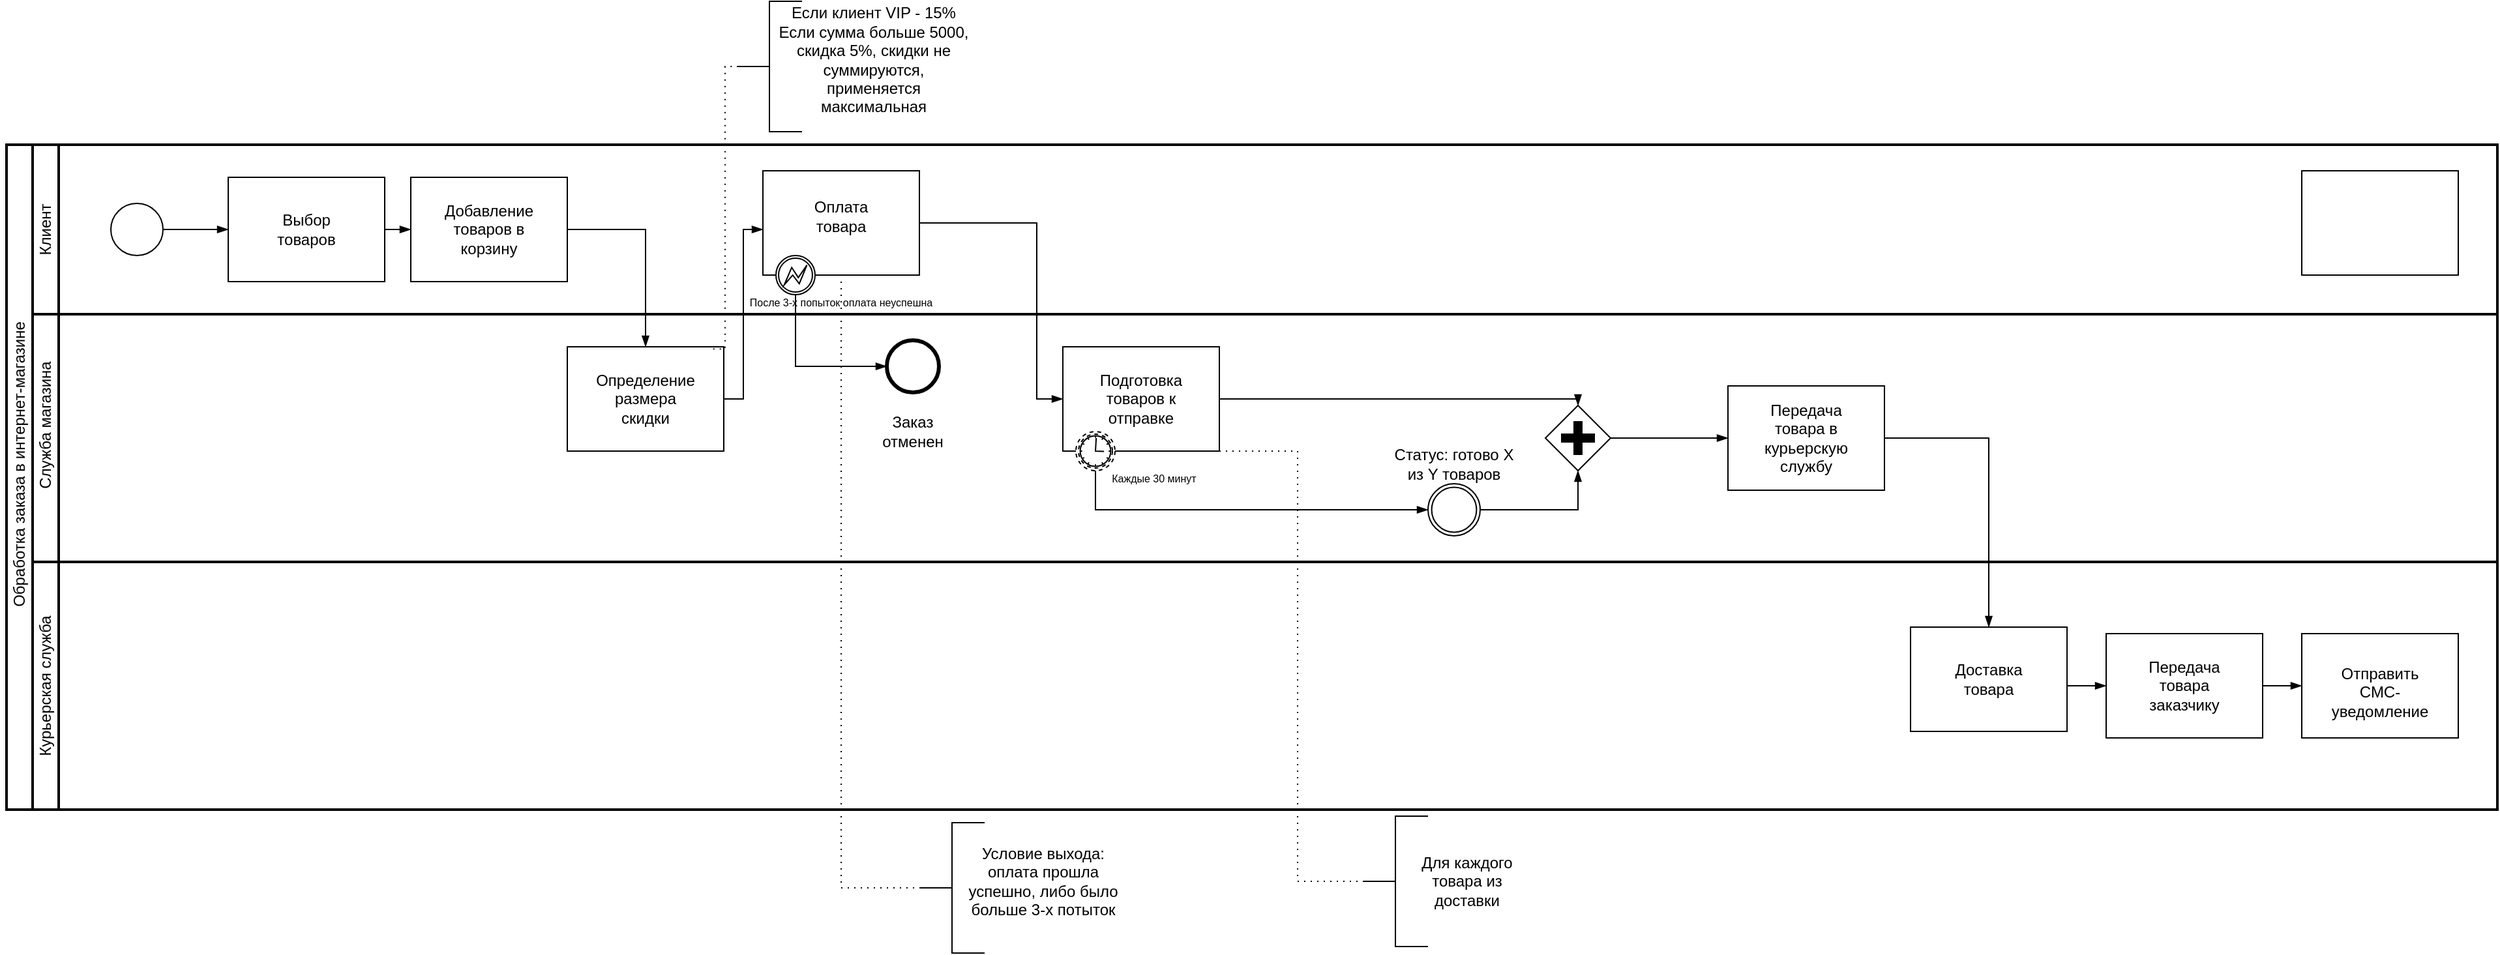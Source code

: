 <mxfile version="27.2.0">
  <diagram name="Page-1" id="du7D3OjFLyRKkL5nQl_-">
    <mxGraphModel dx="5210" dy="2675" grid="1" gridSize="10" guides="1" tooltips="1" connect="1" arrows="1" fold="1" page="1" pageScale="1" pageWidth="850" pageHeight="1100" math="0" shadow="0">
      <root>
        <mxCell id="0" />
        <mxCell id="1" parent="0" />
        <mxCell id="BFCC4vCmTjrf80Ui5FIp-1" value="" style="swimlane;html=1;startSize=20;fontStyle=0;collapsible=0;horizontal=0;swimlaneLine=1;swimlaneFillColor=#ffffff;strokeWidth=2;whiteSpace=wrap;" parent="1" vertex="1">
          <mxGeometry x="90" y="120" width="1910" height="510" as="geometry" />
        </mxCell>
        <mxCell id="BFCC4vCmTjrf80Ui5FIp-2" value="" style="swimlane;html=1;startSize=20;fontStyle=0;collapsible=0;horizontal=0;swimlaneLine=1;swimlaneFillColor=#ffffff;strokeWidth=2;whiteSpace=wrap;" parent="BFCC4vCmTjrf80Ui5FIp-1" vertex="1">
          <mxGeometry x="20" width="1890" height="135" as="geometry" />
        </mxCell>
        <mxCell id="BFCC4vCmTjrf80Ui5FIp-8" value="Клиент" style="text;html=1;strokeColor=none;fillColor=none;align=center;verticalAlign=middle;whiteSpace=wrap;rounded=0;rotation=-90;" parent="BFCC4vCmTjrf80Ui5FIp-2" vertex="1">
          <mxGeometry x="-30" y="50" width="80" height="30" as="geometry" />
        </mxCell>
        <mxCell id="BFCC4vCmTjrf80Ui5FIp-9" value="" style="points=[[0.145,0.145,0],[0.5,0,0],[0.855,0.145,0],[1,0.5,0],[0.855,0.855,0],[0.5,1,0],[0.145,0.855,0],[0,0.5,0]];shape=mxgraph.bpmn.event;html=1;verticalLabelPosition=bottom;labelBackgroundColor=#ffffff;verticalAlign=top;align=center;perimeter=ellipsePerimeter;outlineConnect=0;aspect=fixed;outline=standard;symbol=general;" parent="BFCC4vCmTjrf80Ui5FIp-2" vertex="1">
          <mxGeometry x="60" y="45" width="40" height="40" as="geometry" />
        </mxCell>
        <mxCell id="BFCC4vCmTjrf80Ui5FIp-11" value="" style="edgeStyle=elbowEdgeStyle;fontSize=12;html=1;endArrow=blockThin;endFill=1;rounded=0;exitX=1;exitY=0.5;exitDx=0;exitDy=0;exitPerimeter=0;entryX=0;entryY=0.5;entryDx=0;entryDy=0;entryPerimeter=0;" parent="BFCC4vCmTjrf80Ui5FIp-2" source="BFCC4vCmTjrf80Ui5FIp-9" target="BFCC4vCmTjrf80Ui5FIp-17" edge="1">
          <mxGeometry width="160" relative="1" as="geometry">
            <mxPoint x="200" y="180" as="sourcePoint" />
            <mxPoint x="130" y="65" as="targetPoint" />
          </mxGeometry>
        </mxCell>
        <mxCell id="BFCC4vCmTjrf80Ui5FIp-17" value="" style="points=[[0.25,0,0],[0.5,0,0],[0.75,0,0],[1,0.25,0],[1,0.5,0],[1,0.75,0],[0.75,1,0],[0.5,1,0],[0.25,1,0],[0,0.75,0],[0,0.5,0],[0,0.25,0]];shape=mxgraph.bpmn.task2;whiteSpace=wrap;rectStyle=rounded;size=10;html=1;container=1;expand=0;collapsible=0;taskMarker=user;" parent="BFCC4vCmTjrf80Ui5FIp-2" vertex="1">
          <mxGeometry x="150" y="25" width="120" height="80" as="geometry" />
        </mxCell>
        <mxCell id="BFCC4vCmTjrf80Ui5FIp-20" value="Выбор товаров" style="text;html=1;align=center;verticalAlign=middle;whiteSpace=wrap;rounded=0;" parent="BFCC4vCmTjrf80Ui5FIp-17" vertex="1">
          <mxGeometry x="30" y="25" width="60" height="30" as="geometry" />
        </mxCell>
        <mxCell id="BFCC4vCmTjrf80Ui5FIp-18" value="" style="points=[[0.25,0,0],[0.5,0,0],[0.75,0,0],[1,0.25,0],[1,0.5,0],[1,0.75,0],[0.75,1,0],[0.5,1,0],[0.25,1,0],[0,0.75,0],[0,0.5,0],[0,0.25,0]];shape=mxgraph.bpmn.task2;whiteSpace=wrap;rectStyle=rounded;size=10;html=1;container=1;expand=0;collapsible=0;taskMarker=user;" parent="BFCC4vCmTjrf80Ui5FIp-2" vertex="1">
          <mxGeometry x="290" y="25" width="120" height="80" as="geometry" />
        </mxCell>
        <mxCell id="BFCC4vCmTjrf80Ui5FIp-21" value="Добавление товаров в корзину" style="text;html=1;align=center;verticalAlign=middle;whiteSpace=wrap;rounded=0;" parent="BFCC4vCmTjrf80Ui5FIp-18" vertex="1">
          <mxGeometry x="10" y="25" width="100" height="30" as="geometry" />
        </mxCell>
        <mxCell id="BFCC4vCmTjrf80Ui5FIp-19" value="" style="edgeStyle=elbowEdgeStyle;fontSize=12;html=1;endArrow=blockThin;endFill=1;rounded=0;exitX=1;exitY=0.5;exitDx=0;exitDy=0;exitPerimeter=0;entryX=0;entryY=0.5;entryDx=0;entryDy=0;entryPerimeter=0;" parent="BFCC4vCmTjrf80Ui5FIp-2" source="BFCC4vCmTjrf80Ui5FIp-17" target="BFCC4vCmTjrf80Ui5FIp-18" edge="1">
          <mxGeometry width="160" relative="1" as="geometry">
            <mxPoint x="200" y="180" as="sourcePoint" />
            <mxPoint x="360" y="180" as="targetPoint" />
          </mxGeometry>
        </mxCell>
        <mxCell id="BFCC4vCmTjrf80Ui5FIp-37" value="" style="points=[[0.25,0,0],[0.5,0,0],[0.75,0,0],[1,0.25,0],[1,0.5,0],[1,0.75,0],[0.75,1,0],[0.5,1,0],[0.25,1,0],[0,0.75,0],[0,0.5,0],[0,0.25,0]];shape=mxgraph.bpmn.task2;whiteSpace=wrap;rectStyle=rounded;size=10;html=1;container=1;expand=0;collapsible=0;taskMarker=abstract;isLoopStandard=1;isLoopSub=1;" parent="BFCC4vCmTjrf80Ui5FIp-2" vertex="1">
          <mxGeometry x="560" y="20" width="120" height="80" as="geometry" />
        </mxCell>
        <mxCell id="BFCC4vCmTjrf80Ui5FIp-39" value="Оплата товара" style="text;html=1;align=center;verticalAlign=middle;whiteSpace=wrap;rounded=0;" parent="BFCC4vCmTjrf80Ui5FIp-37" vertex="1">
          <mxGeometry x="30" y="20" width="60" height="30" as="geometry" />
        </mxCell>
        <mxCell id="BFCC4vCmTjrf80Ui5FIp-40" value="" style="points=[[0.145,0.145,0],[0.5,0,0],[0.855,0.145,0],[1,0.5,0],[0.855,0.855,0],[0.5,1,0],[0.145,0.855,0],[0,0.5,0]];shape=mxgraph.bpmn.event;html=1;verticalLabelPosition=bottom;labelBackgroundColor=#ffffff;verticalAlign=top;align=center;perimeter=ellipsePerimeter;outlineConnect=0;aspect=fixed;outline=boundInt;symbol=error;" parent="BFCC4vCmTjrf80Ui5FIp-37" vertex="1">
          <mxGeometry x="10" y="65" width="30" height="30" as="geometry" />
        </mxCell>
        <mxCell id="BFCC4vCmTjrf80Ui5FIp-41" value="&lt;font style=&quot;font-size: 8px;&quot;&gt;После 3-х попыток оплата неуспешна&lt;/font&gt;" style="text;html=1;align=center;verticalAlign=middle;whiteSpace=wrap;rounded=0;" parent="BFCC4vCmTjrf80Ui5FIp-2" vertex="1">
          <mxGeometry x="540" y="105" width="160" height="30" as="geometry" />
        </mxCell>
        <mxCell id="EEEpXijgqQLI1RlhWJlx-42" value="" style="points=[[0.25,0,0],[0.5,0,0],[0.75,0,0],[1,0.25,0],[1,0.5,0],[1,0.75,0],[0.75,1,0],[0.5,1,0],[0.25,1,0],[0,0.75,0],[0,0.5,0],[0,0.25,0]];shape=mxgraph.bpmn.task2;whiteSpace=wrap;rectStyle=rounded;size=10;html=1;container=1;expand=0;collapsible=0;taskMarker=abstract;" vertex="1" parent="BFCC4vCmTjrf80Ui5FIp-2">
          <mxGeometry x="1740" y="20" width="120" height="80" as="geometry" />
        </mxCell>
        <mxCell id="BFCC4vCmTjrf80Ui5FIp-3" value="" style="swimlane;html=1;startSize=20;fontStyle=0;collapsible=0;horizontal=0;swimlaneLine=1;swimlaneFillColor=#ffffff;strokeWidth=2;whiteSpace=wrap;" parent="BFCC4vCmTjrf80Ui5FIp-1" vertex="1">
          <mxGeometry x="20" y="130" width="1890" height="190" as="geometry" />
        </mxCell>
        <mxCell id="BFCC4vCmTjrf80Ui5FIp-25" value="" style="points=[[0.25,0,0],[0.5,0,0],[0.75,0,0],[1,0.25,0],[1,0.5,0],[1,0.75,0],[0.75,1,0],[0.5,1,0],[0.25,1,0],[0,0.75,0],[0,0.5,0],[0,0.25,0]];shape=mxgraph.bpmn.task2;whiteSpace=wrap;rectStyle=rounded;size=10;html=1;container=1;expand=0;collapsible=0;taskMarker=businessRule;" parent="BFCC4vCmTjrf80Ui5FIp-3" vertex="1">
          <mxGeometry x="410" y="25" width="120" height="80" as="geometry" />
        </mxCell>
        <mxCell id="BFCC4vCmTjrf80Ui5FIp-26" value="Определение размера скидки" style="text;html=1;align=center;verticalAlign=middle;whiteSpace=wrap;rounded=0;" parent="BFCC4vCmTjrf80Ui5FIp-25" vertex="1">
          <mxGeometry x="30" y="25" width="60" height="30" as="geometry" />
        </mxCell>
        <mxCell id="BFCC4vCmTjrf80Ui5FIp-44" value="Заказ отменен" style="text;html=1;strokeColor=none;fillColor=none;align=center;verticalAlign=middle;whiteSpace=wrap;rounded=0;" parent="BFCC4vCmTjrf80Ui5FIp-3" vertex="1">
          <mxGeometry x="635" y="75" width="80" height="30" as="geometry" />
        </mxCell>
        <mxCell id="EEEpXijgqQLI1RlhWJlx-2" value="" style="points=[[0.25,0,0],[0.5,0,0],[0.75,0,0],[1,0.25,0],[1,0.5,0],[1,0.75,0],[0.75,1,0],[0.5,1,0],[0.25,1,0],[0,0.75,0],[0,0.5,0],[0,0.25,0]];shape=mxgraph.bpmn.task2;whiteSpace=wrap;rectStyle=rounded;size=10;html=1;container=1;expand=0;collapsible=0;taskMarker=abstract;isLoopMultiParallel=1;" vertex="1" parent="BFCC4vCmTjrf80Ui5FIp-3">
          <mxGeometry x="790" y="25" width="120" height="80" as="geometry" />
        </mxCell>
        <mxCell id="EEEpXijgqQLI1RlhWJlx-3" value="Подготовка товаров к отправке" style="text;html=1;align=center;verticalAlign=middle;whiteSpace=wrap;rounded=0;" vertex="1" parent="EEEpXijgqQLI1RlhWJlx-2">
          <mxGeometry x="30" y="25" width="60" height="30" as="geometry" />
        </mxCell>
        <mxCell id="EEEpXijgqQLI1RlhWJlx-18" value="" style="points=[[0.145,0.145,0],[0.5,0,0],[0.855,0.145,0],[1,0.5,0],[0.855,0.855,0],[0.5,1,0],[0.145,0.855,0],[0,0.5,0]];shape=mxgraph.bpmn.event;html=1;verticalLabelPosition=bottom;labelBackgroundColor=#ffffff;verticalAlign=top;align=center;perimeter=ellipsePerimeter;outlineConnect=0;aspect=fixed;outline=boundNonint;symbol=timer;" vertex="1" parent="EEEpXijgqQLI1RlhWJlx-2">
          <mxGeometry x="10" y="65" width="30" height="30" as="geometry" />
        </mxCell>
        <mxCell id="BFCC4vCmTjrf80Ui5FIp-42" value="" style="points=[[0.145,0.145,0],[0.5,0,0],[0.855,0.145,0],[1,0.5,0],[0.855,0.855,0],[0.5,1,0],[0.145,0.855,0],[0,0.5,0]];shape=mxgraph.bpmn.event;html=1;verticalLabelPosition=bottom;labelBackgroundColor=#ffffff;verticalAlign=top;align=center;perimeter=ellipsePerimeter;outlineConnect=0;aspect=fixed;outline=end;symbol=terminate2;" parent="BFCC4vCmTjrf80Ui5FIp-3" vertex="1">
          <mxGeometry x="655" y="20" width="40" height="40" as="geometry" />
        </mxCell>
        <mxCell id="EEEpXijgqQLI1RlhWJlx-19" value="&lt;font style=&quot;font-size: 8px;&quot;&gt;Каждые 30 минут&lt;/font&gt;" style="text;html=1;strokeColor=none;fillColor=none;align=center;verticalAlign=middle;whiteSpace=wrap;rounded=0;" vertex="1" parent="BFCC4vCmTjrf80Ui5FIp-3">
          <mxGeometry x="810" y="110" width="100" height="30" as="geometry" />
        </mxCell>
        <mxCell id="BFCC4vCmTjrf80Ui5FIp-6" value="Служба магазина" style="text;html=1;strokeColor=none;fillColor=none;align=center;verticalAlign=middle;whiteSpace=wrap;rounded=0;rotation=-90;" parent="BFCC4vCmTjrf80Ui5FIp-3" vertex="1">
          <mxGeometry x="-60" y="70" width="140" height="30" as="geometry" />
        </mxCell>
        <mxCell id="EEEpXijgqQLI1RlhWJlx-24" value="" style="points=[[0.145,0.145,0],[0.5,0,0],[0.855,0.145,0],[1,0.5,0],[0.855,0.855,0],[0.5,1,0],[0.145,0.855,0],[0,0.5,0]];shape=mxgraph.bpmn.event;html=1;verticalLabelPosition=bottom;labelBackgroundColor=#ffffff;verticalAlign=top;align=center;perimeter=ellipsePerimeter;outlineConnect=0;aspect=fixed;outline=throwing;symbol=general;" vertex="1" parent="BFCC4vCmTjrf80Ui5FIp-3">
          <mxGeometry x="1070" y="130" width="40" height="40" as="geometry" />
        </mxCell>
        <mxCell id="EEEpXijgqQLI1RlhWJlx-25" value="Статус: готово Х из Y товаров" style="text;html=1;align=center;verticalAlign=middle;whiteSpace=wrap;rounded=0;" vertex="1" parent="BFCC4vCmTjrf80Ui5FIp-3">
          <mxGeometry x="1040" y="100" width="100" height="30" as="geometry" />
        </mxCell>
        <mxCell id="EEEpXijgqQLI1RlhWJlx-27" value="" style="points=[[0.25,0.25,0],[0.5,0,0],[0.75,0.25,0],[1,0.5,0],[0.75,0.75,0],[0.5,1,0],[0.25,0.75,0],[0,0.5,0]];shape=mxgraph.bpmn.gateway2;html=1;verticalLabelPosition=bottom;labelBackgroundColor=#ffffff;verticalAlign=top;align=center;perimeter=rhombusPerimeter;outlineConnect=0;outline=none;symbol=none;gwType=parallel;" vertex="1" parent="BFCC4vCmTjrf80Ui5FIp-3">
          <mxGeometry x="1160" y="70" width="50" height="50" as="geometry" />
        </mxCell>
        <mxCell id="EEEpXijgqQLI1RlhWJlx-29" value="" style="edgeStyle=elbowEdgeStyle;fontSize=12;html=1;endArrow=blockThin;endFill=1;rounded=0;exitX=1;exitY=0.5;exitDx=0;exitDy=0;exitPerimeter=0;entryX=0.5;entryY=1;entryDx=0;entryDy=0;entryPerimeter=0;" edge="1" parent="BFCC4vCmTjrf80Ui5FIp-3" source="EEEpXijgqQLI1RlhWJlx-24" target="EEEpXijgqQLI1RlhWJlx-27">
          <mxGeometry width="160" relative="1" as="geometry">
            <mxPoint x="1070" y="80" as="sourcePoint" />
            <mxPoint x="1180" y="120" as="targetPoint" />
            <Array as="points">
              <mxPoint x="1185" y="140" />
            </Array>
          </mxGeometry>
        </mxCell>
        <mxCell id="EEEpXijgqQLI1RlhWJlx-9" value="" style="edgeStyle=elbowEdgeStyle;fontSize=12;html=1;endArrow=blockThin;endFill=1;rounded=0;exitX=1;exitY=0.5;exitDx=0;exitDy=0;exitPerimeter=0;entryX=0.5;entryY=0;entryDx=0;entryDy=0;entryPerimeter=0;" edge="1" parent="BFCC4vCmTjrf80Ui5FIp-3" source="EEEpXijgqQLI1RlhWJlx-2" target="EEEpXijgqQLI1RlhWJlx-27">
          <mxGeometry width="160" relative="1" as="geometry">
            <mxPoint x="830" y="60" as="sourcePoint" />
            <mxPoint x="1180" y="70" as="targetPoint" />
            <Array as="points">
              <mxPoint x="1185" y="70" />
            </Array>
          </mxGeometry>
        </mxCell>
        <mxCell id="EEEpXijgqQLI1RlhWJlx-43" value="" style="points=[[0.25,0,0],[0.5,0,0],[0.75,0,0],[1,0.25,0],[1,0.5,0],[1,0.75,0],[0.75,1,0],[0.5,1,0],[0.25,1,0],[0,0.75,0],[0,0.5,0],[0,0.25,0]];shape=mxgraph.bpmn.task2;whiteSpace=wrap;rectStyle=rounded;size=10;html=1;container=1;expand=0;collapsible=0;taskMarker=abstract;" vertex="1" parent="BFCC4vCmTjrf80Ui5FIp-3">
          <mxGeometry x="1300" y="55" width="120" height="80" as="geometry" />
        </mxCell>
        <mxCell id="EEEpXijgqQLI1RlhWJlx-44" value="Передача товара в курьерскую службу" style="text;html=1;align=center;verticalAlign=middle;whiteSpace=wrap;rounded=0;" vertex="1" parent="EEEpXijgqQLI1RlhWJlx-43">
          <mxGeometry x="30" y="25" width="60" height="30" as="geometry" />
        </mxCell>
        <mxCell id="BFCC4vCmTjrf80Ui5FIp-4" value="" style="swimlane;html=1;startSize=20;fontStyle=0;collapsible=0;horizontal=0;swimlaneLine=1;swimlaneFillColor=#ffffff;strokeWidth=2;whiteSpace=wrap;" parent="BFCC4vCmTjrf80Ui5FIp-1" vertex="1">
          <mxGeometry x="20" y="320" width="1890" height="190" as="geometry" />
        </mxCell>
        <mxCell id="BFCC4vCmTjrf80Ui5FIp-7" value="Курьерская служба" style="text;html=1;strokeColor=none;fillColor=none;align=center;verticalAlign=middle;whiteSpace=wrap;rounded=0;rotation=-90;" parent="BFCC4vCmTjrf80Ui5FIp-4" vertex="1">
          <mxGeometry x="-60" y="80" width="140" height="30" as="geometry" />
        </mxCell>
        <mxCell id="EEEpXijgqQLI1RlhWJlx-38" value="" style="points=[[0.25,0,0],[0.5,0,0],[0.75,0,0],[1,0.25,0],[1,0.5,0],[1,0.75,0],[0.75,1,0],[0.5,1,0],[0.25,1,0],[0,0.75,0],[0,0.5,0],[0,0.25,0]];shape=mxgraph.bpmn.task2;whiteSpace=wrap;rectStyle=rounded;size=10;html=1;container=1;expand=0;collapsible=0;taskMarker=manual;" vertex="1" parent="BFCC4vCmTjrf80Ui5FIp-4">
          <mxGeometry x="1590" y="55" width="120" height="80" as="geometry" />
        </mxCell>
        <mxCell id="EEEpXijgqQLI1RlhWJlx-39" value="Передача товара заказчику" style="text;html=1;align=center;verticalAlign=middle;whiteSpace=wrap;rounded=0;" vertex="1" parent="EEEpXijgqQLI1RlhWJlx-38">
          <mxGeometry x="30" y="25" width="60" height="30" as="geometry" />
        </mxCell>
        <mxCell id="EEEpXijgqQLI1RlhWJlx-40" value="" style="edgeStyle=elbowEdgeStyle;fontSize=12;html=1;endArrow=blockThin;endFill=1;rounded=0;exitX=1;exitY=0.5;exitDx=0;exitDy=0;exitPerimeter=0;entryX=0;entryY=0.5;entryDx=0;entryDy=0;entryPerimeter=0;" edge="1" parent="BFCC4vCmTjrf80Ui5FIp-4" target="EEEpXijgqQLI1RlhWJlx-38">
          <mxGeometry width="160" relative="1" as="geometry">
            <mxPoint x="1550.0" y="95" as="sourcePoint" />
            <mxPoint x="1720" y="-10" as="targetPoint" />
          </mxGeometry>
        </mxCell>
        <mxCell id="EEEpXijgqQLI1RlhWJlx-46" value="" style="points=[[0.25,0,0],[0.5,0,0],[0.75,0,0],[1,0.25,0],[1,0.5,0],[1,0.75,0],[0.75,1,0],[0.5,1,0],[0.25,1,0],[0,0.75,0],[0,0.5,0],[0,0.25,0]];shape=mxgraph.bpmn.task2;whiteSpace=wrap;rectStyle=rounded;size=10;html=1;container=1;expand=0;collapsible=0;taskMarker=abstract;" vertex="1" parent="BFCC4vCmTjrf80Ui5FIp-4">
          <mxGeometry x="1440" y="50" width="120" height="80" as="geometry" />
        </mxCell>
        <mxCell id="EEEpXijgqQLI1RlhWJlx-47" value="Доставка товара" style="text;html=1;align=center;verticalAlign=middle;whiteSpace=wrap;rounded=0;" vertex="1" parent="EEEpXijgqQLI1RlhWJlx-46">
          <mxGeometry x="30" y="25" width="60" height="30" as="geometry" />
        </mxCell>
        <mxCell id="EEEpXijgqQLI1RlhWJlx-51" value="" style="edgeStyle=elbowEdgeStyle;fontSize=12;html=1;endArrow=blockThin;endFill=1;rounded=0;exitX=1;exitY=0.5;exitDx=0;exitDy=0;exitPerimeter=0;entryX=0;entryY=0.5;entryDx=0;entryDy=0;entryPerimeter=0;" edge="1" parent="BFCC4vCmTjrf80Ui5FIp-4" source="EEEpXijgqQLI1RlhWJlx-38" target="EEEpXijgqQLI1RlhWJlx-52">
          <mxGeometry width="160" relative="1" as="geometry">
            <mxPoint x="1685" y="150" as="sourcePoint" />
            <mxPoint x="1740" y="165" as="targetPoint" />
            <Array as="points" />
          </mxGeometry>
        </mxCell>
        <mxCell id="EEEpXijgqQLI1RlhWJlx-52" value="" style="points=[[0.25,0,0],[0.5,0,0],[0.75,0,0],[1,0.25,0],[1,0.5,0],[1,0.75,0],[0.75,1,0],[0.5,1,0],[0.25,1,0],[0,0.75,0],[0,0.5,0],[0,0.25,0]];shape=mxgraph.bpmn.task2;whiteSpace=wrap;rectStyle=rounded;size=10;html=1;container=1;expand=0;collapsible=0;taskMarker=send;" vertex="1" parent="BFCC4vCmTjrf80Ui5FIp-4">
          <mxGeometry x="1740" y="55" width="120" height="80" as="geometry" />
        </mxCell>
        <mxCell id="EEEpXijgqQLI1RlhWJlx-53" value="Отправить СМС-уведомление" style="text;html=1;align=center;verticalAlign=middle;whiteSpace=wrap;rounded=0;" vertex="1" parent="EEEpXijgqQLI1RlhWJlx-52">
          <mxGeometry x="30" y="30" width="60" height="30" as="geometry" />
        </mxCell>
        <mxCell id="BFCC4vCmTjrf80Ui5FIp-5" value="Обработка заказа в интернет-магазине" style="text;html=1;strokeColor=none;fillColor=none;align=center;verticalAlign=middle;whiteSpace=wrap;rounded=0;rotation=-90;" parent="BFCC4vCmTjrf80Ui5FIp-1" vertex="1">
          <mxGeometry x="-120" y="230" width="260" height="30" as="geometry" />
        </mxCell>
        <mxCell id="BFCC4vCmTjrf80Ui5FIp-27" value="" style="edgeStyle=elbowEdgeStyle;fontSize=12;html=1;endArrow=blockThin;endFill=1;rounded=0;exitX=1;exitY=0.5;exitDx=0;exitDy=0;exitPerimeter=0;entryX=0.5;entryY=0;entryDx=0;entryDy=0;entryPerimeter=0;" parent="BFCC4vCmTjrf80Ui5FIp-1" source="BFCC4vCmTjrf80Ui5FIp-18" target="BFCC4vCmTjrf80Ui5FIp-25" edge="1">
          <mxGeometry width="160" relative="1" as="geometry">
            <mxPoint x="320" y="30" as="sourcePoint" />
            <mxPoint x="480" y="30" as="targetPoint" />
            <Array as="points">
              <mxPoint x="490" y="80" />
            </Array>
          </mxGeometry>
        </mxCell>
        <mxCell id="BFCC4vCmTjrf80Ui5FIp-32" value="" style="edgeStyle=elbowEdgeStyle;fontSize=12;html=1;endArrow=blockThin;endFill=1;rounded=0;exitX=1;exitY=0.5;exitDx=0;exitDy=0;exitPerimeter=0;entryX=0;entryY=0.5;entryDx=0;entryDy=0;entryPerimeter=0;" parent="BFCC4vCmTjrf80Ui5FIp-1" source="BFCC4vCmTjrf80Ui5FIp-25" edge="1">
          <mxGeometry width="160" relative="1" as="geometry">
            <mxPoint x="350" y="200" as="sourcePoint" />
            <mxPoint x="580" y="65" as="targetPoint" />
          </mxGeometry>
        </mxCell>
        <mxCell id="BFCC4vCmTjrf80Ui5FIp-43" value="" style="edgeStyle=elbowEdgeStyle;fontSize=12;html=1;endArrow=blockThin;endFill=1;rounded=0;entryX=0;entryY=0.5;entryDx=0;entryDy=0;entryPerimeter=0;exitX=0.5;exitY=1;exitDx=0;exitDy=0;exitPerimeter=0;" parent="BFCC4vCmTjrf80Ui5FIp-1" source="BFCC4vCmTjrf80Ui5FIp-40" target="BFCC4vCmTjrf80Ui5FIp-42" edge="1">
          <mxGeometry width="160" relative="1" as="geometry">
            <mxPoint x="490" y="120" as="sourcePoint" />
            <mxPoint x="650" y="120" as="targetPoint" />
            <Array as="points">
              <mxPoint x="605" y="150" />
            </Array>
          </mxGeometry>
        </mxCell>
        <mxCell id="EEEpXijgqQLI1RlhWJlx-7" value="" style="edgeStyle=elbowEdgeStyle;fontSize=12;html=1;endArrow=blockThin;endFill=1;rounded=0;exitX=1;exitY=0.5;exitDx=0;exitDy=0;exitPerimeter=0;entryX=0;entryY=0.5;entryDx=0;entryDy=0;entryPerimeter=0;" edge="1" parent="BFCC4vCmTjrf80Ui5FIp-1" source="BFCC4vCmTjrf80Ui5FIp-37" target="EEEpXijgqQLI1RlhWJlx-2">
          <mxGeometry width="160" relative="1" as="geometry">
            <mxPoint x="600" y="240" as="sourcePoint" />
            <mxPoint x="760" y="240" as="targetPoint" />
            <Array as="points">
              <mxPoint x="790" y="120" />
            </Array>
          </mxGeometry>
        </mxCell>
        <mxCell id="EEEpXijgqQLI1RlhWJlx-34" value="" style="edgeStyle=elbowEdgeStyle;fontSize=12;html=1;endArrow=blockThin;endFill=1;rounded=0;exitX=1;exitY=0.5;exitDx=0;exitDy=0;exitPerimeter=0;entryX=0.5;entryY=0;entryDx=0;entryDy=0;entryPerimeter=0;" edge="1" parent="BFCC4vCmTjrf80Ui5FIp-1" target="EEEpXijgqQLI1RlhWJlx-46">
          <mxGeometry width="160" relative="1" as="geometry">
            <mxPoint x="1440.0" y="225" as="sourcePoint" />
            <mxPoint x="1510.0" y="375" as="targetPoint" />
            <Array as="points">
              <mxPoint x="1520" y="300" />
            </Array>
          </mxGeometry>
        </mxCell>
        <mxCell id="BFCC4vCmTjrf80Ui5FIp-28" value="" style="html=1;shape=mxgraph.flowchart.annotation_2;align=left;labelPosition=right;" parent="1" vertex="1">
          <mxGeometry x="650" y="10" width="50" height="100" as="geometry" />
        </mxCell>
        <mxCell id="BFCC4vCmTjrf80Ui5FIp-29" value="" style="edgeStyle=elbowEdgeStyle;fontSize=12;html=1;endFill=0;startFill=0;endSize=6;startSize=6;dashed=1;dashPattern=1 4;endArrow=none;startArrow=none;rounded=0;exitX=0.932;exitY=0.021;exitDx=0;exitDy=0;exitPerimeter=0;entryX=0;entryY=0.5;entryDx=0;entryDy=0;entryPerimeter=0;" parent="1" source="BFCC4vCmTjrf80Ui5FIp-25" target="BFCC4vCmTjrf80Ui5FIp-28" edge="1">
          <mxGeometry width="160" relative="1" as="geometry">
            <mxPoint x="500" y="210" as="sourcePoint" />
            <mxPoint x="660" y="210" as="targetPoint" />
            <Array as="points" />
          </mxGeometry>
        </mxCell>
        <mxCell id="BFCC4vCmTjrf80Ui5FIp-30" value="Если клиент VIP - 15%&lt;div&gt;Если сумма больше 5000, скидка 5%, скидки не суммируются, применяется максимальная&lt;/div&gt;" style="text;html=1;strokeColor=none;fillColor=none;align=center;verticalAlign=middle;whiteSpace=wrap;rounded=0;" parent="1" vertex="1">
          <mxGeometry x="680" y="40" width="150" height="30" as="geometry" />
        </mxCell>
        <mxCell id="BFCC4vCmTjrf80Ui5FIp-34" value="" style="html=1;shape=mxgraph.flowchart.annotation_2;align=left;labelPosition=right;" parent="1" vertex="1">
          <mxGeometry x="790" y="640" width="50" height="100" as="geometry" />
        </mxCell>
        <mxCell id="BFCC4vCmTjrf80Ui5FIp-35" value="" style="edgeStyle=elbowEdgeStyle;fontSize=12;html=1;endFill=0;startFill=0;endSize=6;startSize=6;dashed=1;dashPattern=1 4;endArrow=none;startArrow=none;rounded=0;entryX=0;entryY=0.5;entryDx=0;entryDy=0;entryPerimeter=0;exitX=0.5;exitY=1;exitDx=0;exitDy=0;exitPerimeter=0;" parent="1" target="BFCC4vCmTjrf80Ui5FIp-34" edge="1">
          <mxGeometry width="160" relative="1" as="geometry">
            <mxPoint x="730" y="225" as="sourcePoint" />
            <mxPoint x="600" y="320" as="targetPoint" />
            <Array as="points">
              <mxPoint x="730" y="250" />
            </Array>
          </mxGeometry>
        </mxCell>
        <mxCell id="BFCC4vCmTjrf80Ui5FIp-36" value="Условие выхода: оплата прошла успешно, либо было больше 3-х потыток" style="text;html=1;strokeColor=none;fillColor=none;align=center;verticalAlign=middle;whiteSpace=wrap;rounded=0;" parent="1" vertex="1">
          <mxGeometry x="820" y="670" width="130" height="30" as="geometry" />
        </mxCell>
        <mxCell id="EEEpXijgqQLI1RlhWJlx-4" value="" style="html=1;shape=mxgraph.flowchart.annotation_2;align=left;labelPosition=right;" vertex="1" parent="1">
          <mxGeometry x="1130" y="635" width="50" height="100" as="geometry" />
        </mxCell>
        <mxCell id="EEEpXijgqQLI1RlhWJlx-5" value="" style="edgeStyle=elbowEdgeStyle;fontSize=12;html=1;endFill=0;startFill=0;endSize=6;startSize=6;dashed=1;dashPattern=1 4;endArrow=none;startArrow=none;rounded=0;entryX=0;entryY=0.5;entryDx=0;entryDy=0;entryPerimeter=0;" edge="1" parent="1" target="EEEpXijgqQLI1RlhWJlx-4">
          <mxGeometry width="160" relative="1" as="geometry">
            <mxPoint x="960" y="355" as="sourcePoint" />
            <mxPoint x="850" y="360" as="targetPoint" />
            <Array as="points">
              <mxPoint x="1080" y="450" />
            </Array>
          </mxGeometry>
        </mxCell>
        <mxCell id="EEEpXijgqQLI1RlhWJlx-6" value="Для каждого товара из доставки" style="text;html=1;strokeColor=none;fillColor=none;align=center;verticalAlign=middle;whiteSpace=wrap;rounded=0;" vertex="1" parent="1">
          <mxGeometry x="1170" y="670" width="80" height="30" as="geometry" />
        </mxCell>
        <mxCell id="EEEpXijgqQLI1RlhWJlx-23" value="" style="edgeStyle=elbowEdgeStyle;fontSize=12;html=1;endArrow=blockThin;endFill=1;rounded=0;exitX=0.5;exitY=1;exitDx=0;exitDy=0;exitPerimeter=0;" edge="1" parent="1" source="EEEpXijgqQLI1RlhWJlx-18">
          <mxGeometry width="160" relative="1" as="geometry">
            <mxPoint x="930" y="400" as="sourcePoint" />
            <mxPoint x="1180" y="400" as="targetPoint" />
            <Array as="points">
              <mxPoint x="925" y="390" />
            </Array>
          </mxGeometry>
        </mxCell>
        <mxCell id="EEEpXijgqQLI1RlhWJlx-30" value="" style="edgeStyle=elbowEdgeStyle;fontSize=12;html=1;endArrow=blockThin;endFill=1;rounded=0;exitX=1;exitY=0.5;exitDx=0;exitDy=0;exitPerimeter=0;" edge="1" parent="1" source="EEEpXijgqQLI1RlhWJlx-27">
          <mxGeometry width="160" relative="1" as="geometry">
            <mxPoint x="1010" y="170" as="sourcePoint" />
            <mxPoint x="1410" y="345" as="targetPoint" />
          </mxGeometry>
        </mxCell>
      </root>
    </mxGraphModel>
  </diagram>
</mxfile>
